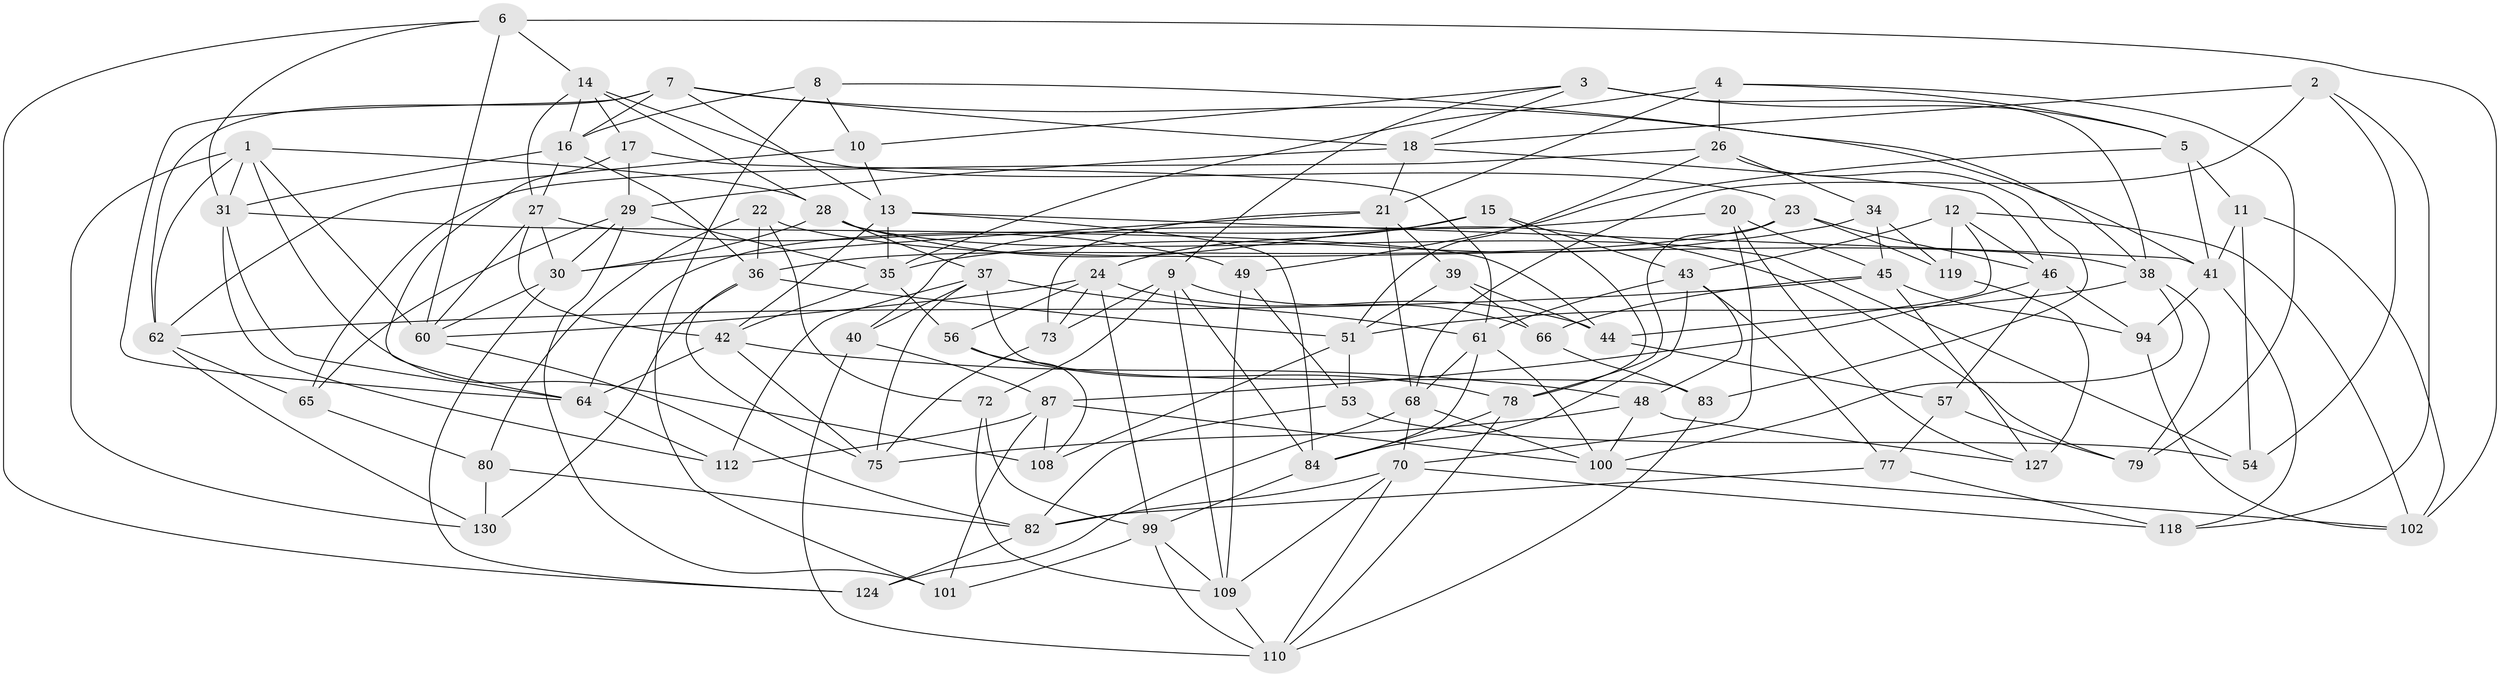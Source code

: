 // original degree distribution, {4: 1.0}
// Generated by graph-tools (version 1.1) at 2025/11/02/27/25 16:11:44]
// undirected, 82 vertices, 207 edges
graph export_dot {
graph [start="1"]
  node [color=gray90,style=filled];
  1 [super="+47"];
  2;
  3 [super="+122"];
  4 [super="+105"];
  5 [super="+76"];
  6 [super="+96"];
  7 [super="+95"];
  8;
  9 [super="+19"];
  10;
  11;
  12 [super="+58"];
  13 [super="+33"];
  14 [super="+25"];
  15;
  16 [super="+55"];
  17;
  18 [super="+89"];
  20;
  21 [super="+93"];
  22;
  23 [super="+113"];
  24 [super="+63"];
  26 [super="+74"];
  27 [super="+121"];
  28 [super="+71"];
  29 [super="+81"];
  30 [super="+32"];
  31 [super="+52"];
  34;
  35 [super="+104"];
  36 [super="+90"];
  37 [super="+97"];
  38 [super="+86"];
  39;
  40;
  41 [super="+67"];
  42 [super="+85"];
  43 [super="+88"];
  44 [super="+129"];
  45 [super="+50"];
  46 [super="+128"];
  48 [super="+59"];
  49;
  51 [super="+123"];
  53;
  54;
  56;
  57;
  60 [super="+69"];
  61 [super="+92"];
  62 [super="+120"];
  64 [super="+106"];
  65;
  66;
  68 [super="+126"];
  70 [super="+114"];
  72;
  73;
  75 [super="+116"];
  77;
  78 [super="+91"];
  79;
  80;
  82 [super="+98"];
  83;
  84 [super="+107"];
  87 [super="+131"];
  94;
  99 [super="+103"];
  100 [super="+117"];
  101;
  102 [super="+111"];
  108;
  109 [super="+125"];
  110 [super="+115"];
  112;
  118;
  119;
  124;
  127;
  130;
  1 -- 130;
  1 -- 60;
  1 -- 108;
  1 -- 28;
  1 -- 62;
  1 -- 31;
  2 -- 68;
  2 -- 54;
  2 -- 118;
  2 -- 18;
  3 -- 38;
  3 -- 5 [weight=2];
  3 -- 18;
  3 -- 10;
  3 -- 9;
  4 -- 26 [weight=2];
  4 -- 79;
  4 -- 35;
  4 -- 5;
  4 -- 21;
  5 -- 11;
  5 -- 49;
  5 -- 41;
  6 -- 102 [weight=2];
  6 -- 124;
  6 -- 14;
  6 -- 60;
  6 -- 31;
  7 -- 16;
  7 -- 13;
  7 -- 62;
  7 -- 64;
  7 -- 41;
  7 -- 18;
  8 -- 10;
  8 -- 101;
  8 -- 38;
  8 -- 16;
  9 -- 73;
  9 -- 109;
  9 -- 72;
  9 -- 66;
  9 -- 84;
  10 -- 13;
  10 -- 62;
  11 -- 54;
  11 -- 102;
  11 -- 41;
  12 -- 43;
  12 -- 46;
  12 -- 44 [weight=2];
  12 -- 102;
  12 -- 119;
  13 -- 41;
  13 -- 42;
  13 -- 35;
  13 -- 84;
  14 -- 17;
  14 -- 16;
  14 -- 27;
  14 -- 23;
  14 -- 28;
  15 -- 43;
  15 -- 64;
  15 -- 78;
  15 -- 24;
  16 -- 31;
  16 -- 27;
  16 -- 36;
  17 -- 29;
  17 -- 64;
  17 -- 61;
  18 -- 46;
  18 -- 21;
  18 -- 29;
  20 -- 127;
  20 -- 40;
  20 -- 70;
  20 -- 45;
  21 -- 39;
  21 -- 30;
  21 -- 73;
  21 -- 68;
  22 -- 36;
  22 -- 72;
  22 -- 38;
  22 -- 80;
  23 -- 119;
  23 -- 46;
  23 -- 36;
  23 -- 78 [weight=2];
  24 -- 73;
  24 -- 56;
  24 -- 99;
  24 -- 60;
  24 -- 44;
  26 -- 83;
  26 -- 65;
  26 -- 51;
  26 -- 34;
  27 -- 42;
  27 -- 49;
  27 -- 60;
  27 -- 30;
  28 -- 54;
  28 -- 37;
  28 -- 79;
  28 -- 30;
  29 -- 65;
  29 -- 101;
  29 -- 35;
  29 -- 30;
  30 -- 124;
  30 -- 60;
  31 -- 112;
  31 -- 44;
  31 -- 64;
  34 -- 119;
  34 -- 45;
  34 -- 35;
  35 -- 56;
  35 -- 42;
  36 -- 75;
  36 -- 130;
  36 -- 51;
  37 -- 61;
  37 -- 83;
  37 -- 40;
  37 -- 75;
  37 -- 112;
  38 -- 51;
  38 -- 100;
  38 -- 79;
  39 -- 66;
  39 -- 44;
  39 -- 51;
  40 -- 87;
  40 -- 110;
  41 -- 118;
  41 -- 94;
  42 -- 48;
  42 -- 75;
  42 -- 64;
  43 -- 48;
  43 -- 77;
  43 -- 61;
  43 -- 84;
  44 -- 57;
  45 -- 94;
  45 -- 66;
  45 -- 127;
  45 -- 62;
  46 -- 94;
  46 -- 57;
  46 -- 87;
  48 -- 127;
  48 -- 100;
  48 -- 75 [weight=2];
  49 -- 53;
  49 -- 109;
  51 -- 108;
  51 -- 53;
  53 -- 54;
  53 -- 82;
  56 -- 78;
  56 -- 108;
  57 -- 77;
  57 -- 79;
  60 -- 82;
  61 -- 84;
  61 -- 100;
  61 -- 68;
  62 -- 65;
  62 -- 130;
  64 -- 112;
  65 -- 80;
  66 -- 83;
  68 -- 124;
  68 -- 100;
  68 -- 70;
  70 -- 118;
  70 -- 82;
  70 -- 110;
  70 -- 109;
  72 -- 99;
  72 -- 109;
  73 -- 75;
  77 -- 118;
  77 -- 82;
  78 -- 84;
  78 -- 110;
  80 -- 82;
  80 -- 130;
  82 -- 124;
  83 -- 110;
  84 -- 99;
  87 -- 101;
  87 -- 108;
  87 -- 100;
  87 -- 112;
  94 -- 102;
  99 -- 109;
  99 -- 101;
  99 -- 110;
  100 -- 102;
  109 -- 110;
  119 -- 127;
}
